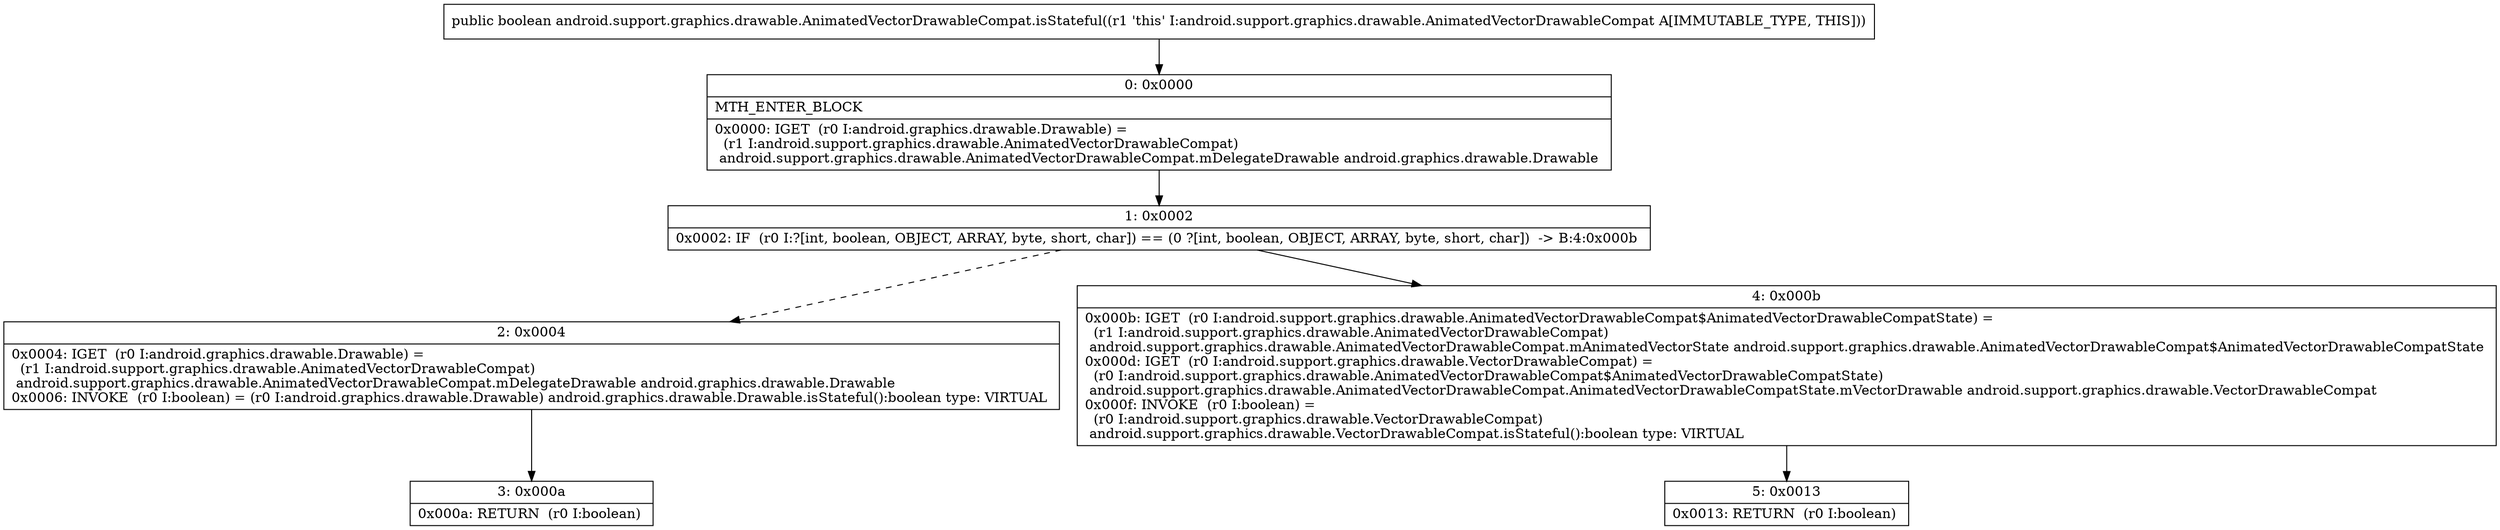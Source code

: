 digraph "CFG forandroid.support.graphics.drawable.AnimatedVectorDrawableCompat.isStateful()Z" {
Node_0 [shape=record,label="{0\:\ 0x0000|MTH_ENTER_BLOCK\l|0x0000: IGET  (r0 I:android.graphics.drawable.Drawable) = \l  (r1 I:android.support.graphics.drawable.AnimatedVectorDrawableCompat)\l android.support.graphics.drawable.AnimatedVectorDrawableCompat.mDelegateDrawable android.graphics.drawable.Drawable \l}"];
Node_1 [shape=record,label="{1\:\ 0x0002|0x0002: IF  (r0 I:?[int, boolean, OBJECT, ARRAY, byte, short, char]) == (0 ?[int, boolean, OBJECT, ARRAY, byte, short, char])  \-\> B:4:0x000b \l}"];
Node_2 [shape=record,label="{2\:\ 0x0004|0x0004: IGET  (r0 I:android.graphics.drawable.Drawable) = \l  (r1 I:android.support.graphics.drawable.AnimatedVectorDrawableCompat)\l android.support.graphics.drawable.AnimatedVectorDrawableCompat.mDelegateDrawable android.graphics.drawable.Drawable \l0x0006: INVOKE  (r0 I:boolean) = (r0 I:android.graphics.drawable.Drawable) android.graphics.drawable.Drawable.isStateful():boolean type: VIRTUAL \l}"];
Node_3 [shape=record,label="{3\:\ 0x000a|0x000a: RETURN  (r0 I:boolean) \l}"];
Node_4 [shape=record,label="{4\:\ 0x000b|0x000b: IGET  (r0 I:android.support.graphics.drawable.AnimatedVectorDrawableCompat$AnimatedVectorDrawableCompatState) = \l  (r1 I:android.support.graphics.drawable.AnimatedVectorDrawableCompat)\l android.support.graphics.drawable.AnimatedVectorDrawableCompat.mAnimatedVectorState android.support.graphics.drawable.AnimatedVectorDrawableCompat$AnimatedVectorDrawableCompatState \l0x000d: IGET  (r0 I:android.support.graphics.drawable.VectorDrawableCompat) = \l  (r0 I:android.support.graphics.drawable.AnimatedVectorDrawableCompat$AnimatedVectorDrawableCompatState)\l android.support.graphics.drawable.AnimatedVectorDrawableCompat.AnimatedVectorDrawableCompatState.mVectorDrawable android.support.graphics.drawable.VectorDrawableCompat \l0x000f: INVOKE  (r0 I:boolean) = \l  (r0 I:android.support.graphics.drawable.VectorDrawableCompat)\l android.support.graphics.drawable.VectorDrawableCompat.isStateful():boolean type: VIRTUAL \l}"];
Node_5 [shape=record,label="{5\:\ 0x0013|0x0013: RETURN  (r0 I:boolean) \l}"];
MethodNode[shape=record,label="{public boolean android.support.graphics.drawable.AnimatedVectorDrawableCompat.isStateful((r1 'this' I:android.support.graphics.drawable.AnimatedVectorDrawableCompat A[IMMUTABLE_TYPE, THIS])) }"];
MethodNode -> Node_0;
Node_0 -> Node_1;
Node_1 -> Node_2[style=dashed];
Node_1 -> Node_4;
Node_2 -> Node_3;
Node_4 -> Node_5;
}

